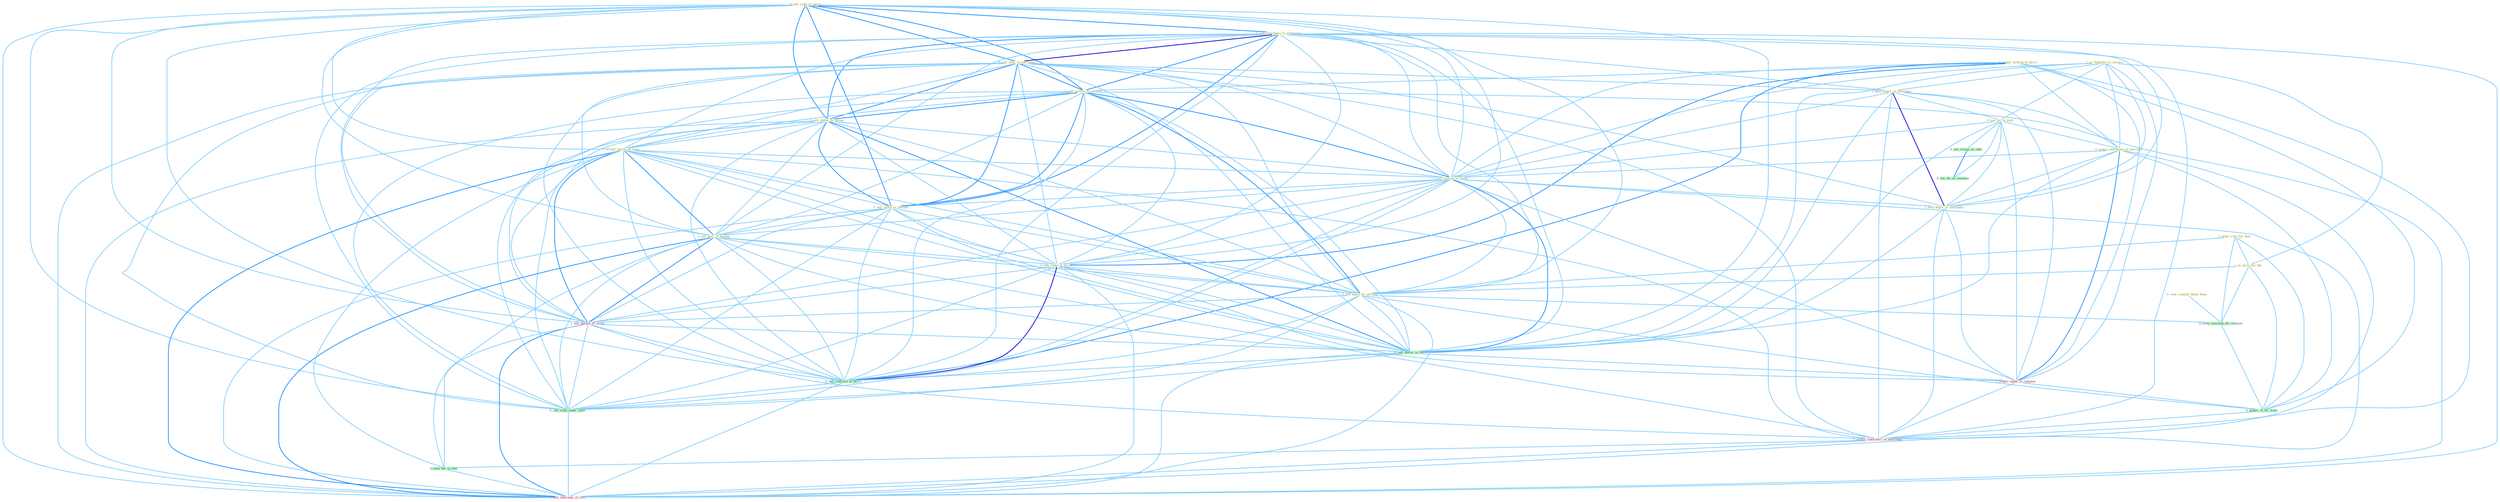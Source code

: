 Graph G{ 
    node
    [shape=polygon,style=filled,width=.5,height=.06,color="#BDFCC9",fixedsize=true,fontsize=4,
    fontcolor="#2f4f4f"];
    {node
    [color="#ffffe0", fontcolor="#8b7d6b"] "1_us_foothold_in_concern " "0_acquir_million_at_price " "0_sell_right_to_parti " "0_sell_subsidiari_to_entitynam " "0_sell_offic_to_entitynam " "1_sell_million_to_million " "0_sell_dollar_to_group " "0_seek_counsel_about_them " "1_sell_billion_of_bond " "1_hold_major_in_entitynam " "0_see_lot_in_kind " "0_acquir_entitynam_in_yearnum " "1_sell_million_in_asset " "1_usher_rule_for_busi " "1_hold_degre_in_entitynam " "0_sell_stock_to_institut " "1_us_term_for_the " "1_sell_piec_of_packag " "0_sell_stake_at_price " "0_sell_build_for_million "}
{node [color="#fff0f5", fontcolor="#b22222"] "1_sell_basket_of_stock " "1_acquir_stake_in_compani " "1_acquir_laboratori_of_entitynam " "1_sell_othernum_of_offic "}
edge [color="#B0E2FF"];

	"1_us_foothold_in_concern " -- "1_hold_major_in_entitynam " [w="1", color="#87cefa" ];
	"1_us_foothold_in_concern " -- "0_see_lot_in_kind " [w="1", color="#87cefa" ];
	"1_us_foothold_in_concern " -- "0_acquir_entitynam_in_yearnum " [w="1", color="#87cefa" ];
	"1_us_foothold_in_concern " -- "1_sell_million_in_asset " [w="1", color="#87cefa" ];
	"1_us_foothold_in_concern " -- "1_hold_degre_in_entitynam " [w="1", color="#87cefa" ];
	"1_us_foothold_in_concern " -- "1_us_term_for_the " [w="1", color="#87cefa" ];
	"1_us_foothold_in_concern " -- "0_sell_dollar_in_lot " [w="1", color="#87cefa" ];
	"1_us_foothold_in_concern " -- "1_acquir_stake_in_compani " [w="1", color="#87cefa" ];
	"0_acquir_million_at_price " -- "1_sell_million_to_million " [w="1", color="#87cefa" ];
	"0_acquir_million_at_price " -- "0_acquir_entitynam_in_yearnum " [w="1", color="#87cefa" ];
	"0_acquir_million_at_price " -- "1_sell_million_in_asset " [w="1", color="#87cefa" ];
	"0_acquir_million_at_price " -- "0_sell_stake_at_price " [w="2", color="#1e90ff" , len=0.8];
	"0_acquir_million_at_price " -- "1_acquir_stake_in_compani " [w="1", color="#87cefa" ];
	"0_acquir_million_at_price " -- "0_acquir_%_for_franc " [w="1", color="#87cefa" ];
	"0_acquir_million_at_price " -- "0_sell_contract_at_price " [w="2", color="#1e90ff" , len=0.8];
	"0_acquir_million_at_price " -- "1_acquir_laboratori_of_entitynam " [w="1", color="#87cefa" ];
	"0_sell_right_to_parti " -- "0_sell_subsidiari_to_entitynam " [w="2", color="#1e90ff" , len=0.8];
	"0_sell_right_to_parti " -- "0_sell_offic_to_entitynam " [w="2", color="#1e90ff" , len=0.8];
	"0_sell_right_to_parti " -- "1_sell_million_to_million " [w="2", color="#1e90ff" , len=0.8];
	"0_sell_right_to_parti " -- "0_sell_dollar_to_group " [w="2", color="#1e90ff" , len=0.8];
	"0_sell_right_to_parti " -- "1_sell_billion_of_bond " [w="1", color="#87cefa" ];
	"0_sell_right_to_parti " -- "1_sell_million_in_asset " [w="1", color="#87cefa" ];
	"0_sell_right_to_parti " -- "0_sell_stock_to_institut " [w="2", color="#1e90ff" , len=0.8];
	"0_sell_right_to_parti " -- "1_sell_piec_of_packag " [w="1", color="#87cefa" ];
	"0_sell_right_to_parti " -- "0_sell_stake_at_price " [w="1", color="#87cefa" ];
	"0_sell_right_to_parti " -- "0_sell_build_for_million " [w="1", color="#87cefa" ];
	"0_sell_right_to_parti " -- "1_sell_basket_of_stock " [w="1", color="#87cefa" ];
	"0_sell_right_to_parti " -- "0_sell_dollar_in_lot " [w="1", color="#87cefa" ];
	"0_sell_right_to_parti " -- "0_sell_contract_at_price " [w="1", color="#87cefa" ];
	"0_sell_right_to_parti " -- "0_sell_cloth_under_label " [w="1", color="#87cefa" ];
	"0_sell_right_to_parti " -- "1_sell_othernum_of_offic " [w="1", color="#87cefa" ];
	"0_sell_subsidiari_to_entitynam " -- "0_sell_offic_to_entitynam " [w="3", color="#0000cd" , len=0.6];
	"0_sell_subsidiari_to_entitynam " -- "1_sell_million_to_million " [w="2", color="#1e90ff" , len=0.8];
	"0_sell_subsidiari_to_entitynam " -- "0_sell_dollar_to_group " [w="2", color="#1e90ff" , len=0.8];
	"0_sell_subsidiari_to_entitynam " -- "1_sell_billion_of_bond " [w="1", color="#87cefa" ];
	"0_sell_subsidiari_to_entitynam " -- "1_hold_major_in_entitynam " [w="1", color="#87cefa" ];
	"0_sell_subsidiari_to_entitynam " -- "1_sell_million_in_asset " [w="1", color="#87cefa" ];
	"0_sell_subsidiari_to_entitynam " -- "1_hold_degre_in_entitynam " [w="1", color="#87cefa" ];
	"0_sell_subsidiari_to_entitynam " -- "0_sell_stock_to_institut " [w="2", color="#1e90ff" , len=0.8];
	"0_sell_subsidiari_to_entitynam " -- "1_sell_piec_of_packag " [w="1", color="#87cefa" ];
	"0_sell_subsidiari_to_entitynam " -- "0_sell_stake_at_price " [w="1", color="#87cefa" ];
	"0_sell_subsidiari_to_entitynam " -- "0_sell_build_for_million " [w="1", color="#87cefa" ];
	"0_sell_subsidiari_to_entitynam " -- "1_sell_basket_of_stock " [w="1", color="#87cefa" ];
	"0_sell_subsidiari_to_entitynam " -- "0_sell_dollar_in_lot " [w="1", color="#87cefa" ];
	"0_sell_subsidiari_to_entitynam " -- "0_sell_contract_at_price " [w="1", color="#87cefa" ];
	"0_sell_subsidiari_to_entitynam " -- "1_acquir_laboratori_of_entitynam " [w="1", color="#87cefa" ];
	"0_sell_subsidiari_to_entitynam " -- "0_sell_cloth_under_label " [w="1", color="#87cefa" ];
	"0_sell_subsidiari_to_entitynam " -- "1_sell_othernum_of_offic " [w="1", color="#87cefa" ];
	"0_sell_offic_to_entitynam " -- "1_sell_million_to_million " [w="2", color="#1e90ff" , len=0.8];
	"0_sell_offic_to_entitynam " -- "0_sell_dollar_to_group " [w="2", color="#1e90ff" , len=0.8];
	"0_sell_offic_to_entitynam " -- "1_sell_billion_of_bond " [w="1", color="#87cefa" ];
	"0_sell_offic_to_entitynam " -- "1_hold_major_in_entitynam " [w="1", color="#87cefa" ];
	"0_sell_offic_to_entitynam " -- "1_sell_million_in_asset " [w="1", color="#87cefa" ];
	"0_sell_offic_to_entitynam " -- "1_hold_degre_in_entitynam " [w="1", color="#87cefa" ];
	"0_sell_offic_to_entitynam " -- "0_sell_stock_to_institut " [w="2", color="#1e90ff" , len=0.8];
	"0_sell_offic_to_entitynam " -- "1_sell_piec_of_packag " [w="1", color="#87cefa" ];
	"0_sell_offic_to_entitynam " -- "0_sell_stake_at_price " [w="1", color="#87cefa" ];
	"0_sell_offic_to_entitynam " -- "0_sell_build_for_million " [w="1", color="#87cefa" ];
	"0_sell_offic_to_entitynam " -- "1_sell_basket_of_stock " [w="1", color="#87cefa" ];
	"0_sell_offic_to_entitynam " -- "0_sell_dollar_in_lot " [w="1", color="#87cefa" ];
	"0_sell_offic_to_entitynam " -- "0_sell_contract_at_price " [w="1", color="#87cefa" ];
	"0_sell_offic_to_entitynam " -- "1_acquir_laboratori_of_entitynam " [w="1", color="#87cefa" ];
	"0_sell_offic_to_entitynam " -- "0_sell_cloth_under_label " [w="1", color="#87cefa" ];
	"0_sell_offic_to_entitynam " -- "1_sell_othernum_of_offic " [w="1", color="#87cefa" ];
	"1_sell_million_to_million " -- "0_sell_dollar_to_group " [w="2", color="#1e90ff" , len=0.8];
	"1_sell_million_to_million " -- "1_sell_billion_of_bond " [w="1", color="#87cefa" ];
	"1_sell_million_to_million " -- "1_sell_million_in_asset " [w="2", color="#1e90ff" , len=0.8];
	"1_sell_million_to_million " -- "0_sell_stock_to_institut " [w="2", color="#1e90ff" , len=0.8];
	"1_sell_million_to_million " -- "1_sell_piec_of_packag " [w="1", color="#87cefa" ];
	"1_sell_million_to_million " -- "0_sell_stake_at_price " [w="1", color="#87cefa" ];
	"1_sell_million_to_million " -- "0_sell_build_for_million " [w="2", color="#1e90ff" , len=0.8];
	"1_sell_million_to_million " -- "1_sell_basket_of_stock " [w="1", color="#87cefa" ];
	"1_sell_million_to_million " -- "0_sell_dollar_in_lot " [w="1", color="#87cefa" ];
	"1_sell_million_to_million " -- "0_sell_contract_at_price " [w="1", color="#87cefa" ];
	"1_sell_million_to_million " -- "0_sell_cloth_under_label " [w="1", color="#87cefa" ];
	"1_sell_million_to_million " -- "1_sell_othernum_of_offic " [w="1", color="#87cefa" ];
	"0_sell_dollar_to_group " -- "1_sell_billion_of_bond " [w="1", color="#87cefa" ];
	"0_sell_dollar_to_group " -- "1_sell_million_in_asset " [w="1", color="#87cefa" ];
	"0_sell_dollar_to_group " -- "0_sell_stock_to_institut " [w="2", color="#1e90ff" , len=0.8];
	"0_sell_dollar_to_group " -- "1_sell_piec_of_packag " [w="1", color="#87cefa" ];
	"0_sell_dollar_to_group " -- "0_sell_stake_at_price " [w="1", color="#87cefa" ];
	"0_sell_dollar_to_group " -- "0_sell_build_for_million " [w="1", color="#87cefa" ];
	"0_sell_dollar_to_group " -- "1_sell_basket_of_stock " [w="1", color="#87cefa" ];
	"0_sell_dollar_to_group " -- "0_sell_dollar_in_lot " [w="2", color="#1e90ff" , len=0.8];
	"0_sell_dollar_to_group " -- "0_sell_contract_at_price " [w="1", color="#87cefa" ];
	"0_sell_dollar_to_group " -- "0_sell_cloth_under_label " [w="1", color="#87cefa" ];
	"0_sell_dollar_to_group " -- "1_sell_othernum_of_offic " [w="1", color="#87cefa" ];
	"0_seek_counsel_about_them " -- "0_seek_classmat_for_reunion " [w="1", color="#87cefa" ];
	"1_sell_billion_of_bond " -- "1_sell_million_in_asset " [w="1", color="#87cefa" ];
	"1_sell_billion_of_bond " -- "0_sell_stock_to_institut " [w="1", color="#87cefa" ];
	"1_sell_billion_of_bond " -- "1_sell_piec_of_packag " [w="2", color="#1e90ff" , len=0.8];
	"1_sell_billion_of_bond " -- "0_sell_stake_at_price " [w="1", color="#87cefa" ];
	"1_sell_billion_of_bond " -- "0_sell_build_for_million " [w="1", color="#87cefa" ];
	"1_sell_billion_of_bond " -- "1_sell_basket_of_stock " [w="2", color="#1e90ff" , len=0.8];
	"1_sell_billion_of_bond " -- "0_sell_dollar_in_lot " [w="1", color="#87cefa" ];
	"1_sell_billion_of_bond " -- "0_sell_contract_at_price " [w="1", color="#87cefa" ];
	"1_sell_billion_of_bond " -- "1_acquir_laboratori_of_entitynam " [w="1", color="#87cefa" ];
	"1_sell_billion_of_bond " -- "0_sell_cloth_under_label " [w="1", color="#87cefa" ];
	"1_sell_billion_of_bond " -- "1_seen_the_of_that " [w="1", color="#87cefa" ];
	"1_sell_billion_of_bond " -- "1_sell_othernum_of_offic " [w="2", color="#1e90ff" , len=0.8];
	"1_hold_major_in_entitynam " -- "0_see_lot_in_kind " [w="1", color="#87cefa" ];
	"1_hold_major_in_entitynam " -- "0_acquir_entitynam_in_yearnum " [w="1", color="#87cefa" ];
	"1_hold_major_in_entitynam " -- "1_sell_million_in_asset " [w="1", color="#87cefa" ];
	"1_hold_major_in_entitynam " -- "1_hold_degre_in_entitynam " [w="3", color="#0000cd" , len=0.6];
	"1_hold_major_in_entitynam " -- "0_sell_dollar_in_lot " [w="1", color="#87cefa" ];
	"1_hold_major_in_entitynam " -- "1_acquir_stake_in_compani " [w="1", color="#87cefa" ];
	"1_hold_major_in_entitynam " -- "1_acquir_laboratori_of_entitynam " [w="1", color="#87cefa" ];
	"0_see_lot_in_kind " -- "0_acquir_entitynam_in_yearnum " [w="1", color="#87cefa" ];
	"0_see_lot_in_kind " -- "1_sell_million_in_asset " [w="1", color="#87cefa" ];
	"0_see_lot_in_kind " -- "1_hold_degre_in_entitynam " [w="1", color="#87cefa" ];
	"0_see_lot_in_kind " -- "0_sell_dollar_in_lot " [w="1", color="#87cefa" ];
	"0_see_lot_in_kind " -- "0_see_resign_as_indic " [w="1", color="#87cefa" ];
	"0_see_lot_in_kind " -- "1_acquir_stake_in_compani " [w="1", color="#87cefa" ];
	"0_see_lot_in_kind " -- "0_see_thi_as_reaction " [w="1", color="#87cefa" ];
	"0_acquir_entitynam_in_yearnum " -- "1_sell_million_in_asset " [w="1", color="#87cefa" ];
	"0_acquir_entitynam_in_yearnum " -- "1_hold_degre_in_entitynam " [w="1", color="#87cefa" ];
	"0_acquir_entitynam_in_yearnum " -- "0_sell_dollar_in_lot " [w="1", color="#87cefa" ];
	"0_acquir_entitynam_in_yearnum " -- "1_acquir_stake_in_compani " [w="2", color="#1e90ff" , len=0.8];
	"0_acquir_entitynam_in_yearnum " -- "0_acquir_%_for_franc " [w="1", color="#87cefa" ];
	"0_acquir_entitynam_in_yearnum " -- "1_acquir_laboratori_of_entitynam " [w="1", color="#87cefa" ];
	"1_sell_million_in_asset " -- "1_hold_degre_in_entitynam " [w="1", color="#87cefa" ];
	"1_sell_million_in_asset " -- "0_sell_stock_to_institut " [w="1", color="#87cefa" ];
	"1_sell_million_in_asset " -- "1_sell_piec_of_packag " [w="1", color="#87cefa" ];
	"1_sell_million_in_asset " -- "0_sell_stake_at_price " [w="1", color="#87cefa" ];
	"1_sell_million_in_asset " -- "0_sell_build_for_million " [w="1", color="#87cefa" ];
	"1_sell_million_in_asset " -- "1_sell_basket_of_stock " [w="1", color="#87cefa" ];
	"1_sell_million_in_asset " -- "0_sell_dollar_in_lot " [w="2", color="#1e90ff" , len=0.8];
	"1_sell_million_in_asset " -- "1_acquir_stake_in_compani " [w="1", color="#87cefa" ];
	"1_sell_million_in_asset " -- "0_sell_contract_at_price " [w="1", color="#87cefa" ];
	"1_sell_million_in_asset " -- "0_sell_cloth_under_label " [w="1", color="#87cefa" ];
	"1_sell_million_in_asset " -- "1_sell_othernum_of_offic " [w="1", color="#87cefa" ];
	"1_usher_rule_for_busi " -- "1_us_term_for_the " [w="1", color="#87cefa" ];
	"1_usher_rule_for_busi " -- "0_sell_build_for_million " [w="1", color="#87cefa" ];
	"1_usher_rule_for_busi " -- "0_seek_classmat_for_reunion " [w="1", color="#87cefa" ];
	"1_usher_rule_for_busi " -- "0_acquir_%_for_franc " [w="1", color="#87cefa" ];
	"1_hold_degre_in_entitynam " -- "0_sell_dollar_in_lot " [w="1", color="#87cefa" ];
	"1_hold_degre_in_entitynam " -- "1_acquir_stake_in_compani " [w="1", color="#87cefa" ];
	"1_hold_degre_in_entitynam " -- "1_acquir_laboratori_of_entitynam " [w="1", color="#87cefa" ];
	"0_sell_stock_to_institut " -- "1_sell_piec_of_packag " [w="1", color="#87cefa" ];
	"0_sell_stock_to_institut " -- "0_sell_stake_at_price " [w="1", color="#87cefa" ];
	"0_sell_stock_to_institut " -- "0_sell_build_for_million " [w="1", color="#87cefa" ];
	"0_sell_stock_to_institut " -- "1_sell_basket_of_stock " [w="1", color="#87cefa" ];
	"0_sell_stock_to_institut " -- "0_sell_dollar_in_lot " [w="1", color="#87cefa" ];
	"0_sell_stock_to_institut " -- "0_sell_contract_at_price " [w="1", color="#87cefa" ];
	"0_sell_stock_to_institut " -- "0_sell_cloth_under_label " [w="1", color="#87cefa" ];
	"0_sell_stock_to_institut " -- "1_sell_othernum_of_offic " [w="1", color="#87cefa" ];
	"1_us_term_for_the " -- "0_sell_build_for_million " [w="1", color="#87cefa" ];
	"1_us_term_for_the " -- "0_seek_classmat_for_reunion " [w="1", color="#87cefa" ];
	"1_us_term_for_the " -- "0_acquir_%_for_franc " [w="1", color="#87cefa" ];
	"1_sell_piec_of_packag " -- "0_sell_stake_at_price " [w="1", color="#87cefa" ];
	"1_sell_piec_of_packag " -- "0_sell_build_for_million " [w="1", color="#87cefa" ];
	"1_sell_piec_of_packag " -- "1_sell_basket_of_stock " [w="2", color="#1e90ff" , len=0.8];
	"1_sell_piec_of_packag " -- "0_sell_dollar_in_lot " [w="1", color="#87cefa" ];
	"1_sell_piec_of_packag " -- "0_sell_contract_at_price " [w="1", color="#87cefa" ];
	"1_sell_piec_of_packag " -- "1_acquir_laboratori_of_entitynam " [w="1", color="#87cefa" ];
	"1_sell_piec_of_packag " -- "0_sell_cloth_under_label " [w="1", color="#87cefa" ];
	"1_sell_piec_of_packag " -- "1_seen_the_of_that " [w="1", color="#87cefa" ];
	"1_sell_piec_of_packag " -- "1_sell_othernum_of_offic " [w="2", color="#1e90ff" , len=0.8];
	"0_sell_stake_at_price " -- "0_sell_build_for_million " [w="1", color="#87cefa" ];
	"0_sell_stake_at_price " -- "1_sell_basket_of_stock " [w="1", color="#87cefa" ];
	"0_sell_stake_at_price " -- "0_sell_dollar_in_lot " [w="1", color="#87cefa" ];
	"0_sell_stake_at_price " -- "1_acquir_stake_in_compani " [w="1", color="#87cefa" ];
	"0_sell_stake_at_price " -- "0_sell_contract_at_price " [w="3", color="#0000cd" , len=0.6];
	"0_sell_stake_at_price " -- "0_sell_cloth_under_label " [w="1", color="#87cefa" ];
	"0_sell_stake_at_price " -- "1_sell_othernum_of_offic " [w="1", color="#87cefa" ];
	"0_sell_build_for_million " -- "0_seek_classmat_for_reunion " [w="1", color="#87cefa" ];
	"0_sell_build_for_million " -- "1_sell_basket_of_stock " [w="1", color="#87cefa" ];
	"0_sell_build_for_million " -- "0_sell_dollar_in_lot " [w="1", color="#87cefa" ];
	"0_sell_build_for_million " -- "0_acquir_%_for_franc " [w="1", color="#87cefa" ];
	"0_sell_build_for_million " -- "0_sell_contract_at_price " [w="1", color="#87cefa" ];
	"0_sell_build_for_million " -- "0_sell_cloth_under_label " [w="1", color="#87cefa" ];
	"0_sell_build_for_million " -- "1_sell_othernum_of_offic " [w="1", color="#87cefa" ];
	"0_seek_classmat_for_reunion " -- "0_acquir_%_for_franc " [w="1", color="#87cefa" ];
	"1_sell_basket_of_stock " -- "0_sell_dollar_in_lot " [w="1", color="#87cefa" ];
	"1_sell_basket_of_stock " -- "0_sell_contract_at_price " [w="1", color="#87cefa" ];
	"1_sell_basket_of_stock " -- "1_acquir_laboratori_of_entitynam " [w="1", color="#87cefa" ];
	"1_sell_basket_of_stock " -- "0_sell_cloth_under_label " [w="1", color="#87cefa" ];
	"1_sell_basket_of_stock " -- "1_seen_the_of_that " [w="1", color="#87cefa" ];
	"1_sell_basket_of_stock " -- "1_sell_othernum_of_offic " [w="2", color="#1e90ff" , len=0.8];
	"0_sell_dollar_in_lot " -- "1_acquir_stake_in_compani " [w="1", color="#87cefa" ];
	"0_sell_dollar_in_lot " -- "0_sell_contract_at_price " [w="1", color="#87cefa" ];
	"0_sell_dollar_in_lot " -- "0_sell_cloth_under_label " [w="1", color="#87cefa" ];
	"0_sell_dollar_in_lot " -- "1_sell_othernum_of_offic " [w="1", color="#87cefa" ];
	"0_see_resign_as_indic " -- "0_see_thi_as_reaction " [w="2", color="#1e90ff" , len=0.8];
	"1_acquir_stake_in_compani " -- "0_acquir_%_for_franc " [w="1", color="#87cefa" ];
	"1_acquir_stake_in_compani " -- "1_acquir_laboratori_of_entitynam " [w="1", color="#87cefa" ];
	"0_acquir_%_for_franc " -- "1_acquir_laboratori_of_entitynam " [w="1", color="#87cefa" ];
	"0_sell_contract_at_price " -- "0_sell_cloth_under_label " [w="1", color="#87cefa" ];
	"0_sell_contract_at_price " -- "1_sell_othernum_of_offic " [w="1", color="#87cefa" ];
	"1_acquir_laboratori_of_entitynam " -- "1_seen_the_of_that " [w="1", color="#87cefa" ];
	"1_acquir_laboratori_of_entitynam " -- "1_sell_othernum_of_offic " [w="1", color="#87cefa" ];
	"0_sell_cloth_under_label " -- "1_sell_othernum_of_offic " [w="1", color="#87cefa" ];
	"1_seen_the_of_that " -- "1_sell_othernum_of_offic " [w="1", color="#87cefa" ];
}